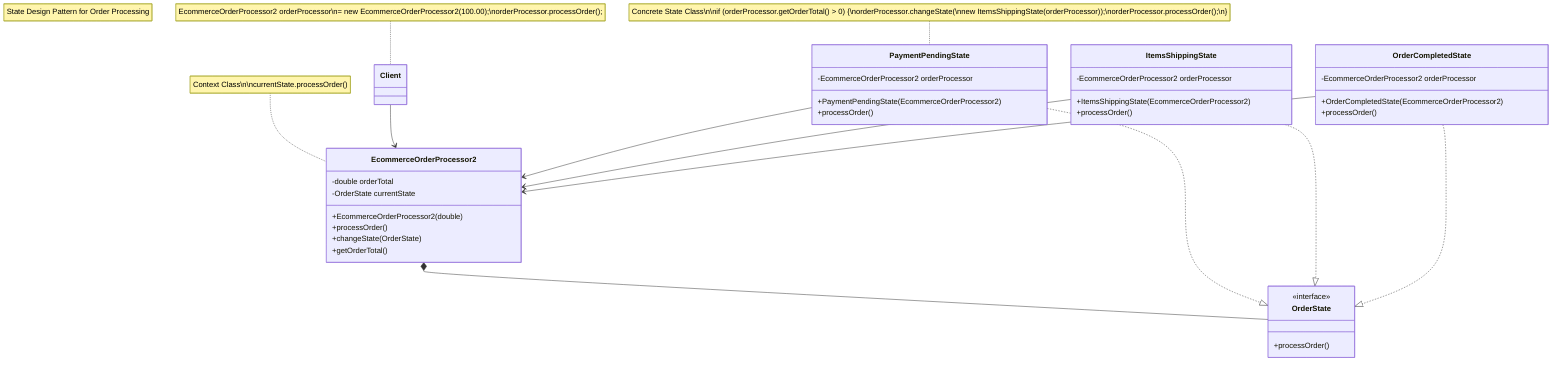classDiagram
    note "State Design Pattern for Order Processing"
    note for EcommerceOrderProcessor2 "Context Class\n\ncurrentState.processOrder()"
    note for PaymentPendingState "Concrete State Class\n\nif (orderProcessor.getOrderTotal() > 0) {\norderProcessor.changeState(\nnew ItemsShippingState(orderProcessor));\norderProcessor.processOrder();\n}"
    note for Client "EcommerceOrderProcessor2 orderProcessor\n= new EcommerceOrderProcessor2(100.00);\norderProcessor.processOrder();"
    class Client {

    }
    class EcommerceOrderProcessor2 {
        -double orderTotal
        -OrderState currentState
        +EcommerceOrderProcessor2(double)
        +processOrder()
        +changeState(OrderState)
        +getOrderTotal()
    }

    class OrderState {
        <<interface>>
        +processOrder()
    }

    class PaymentPendingState {
        -EcommerceOrderProcessor2 orderProcessor
        +PaymentPendingState(EcommerceOrderProcessor2)
        +processOrder()
    }

    class ItemsShippingState {
        -EcommerceOrderProcessor2 orderProcessor
        +ItemsShippingState(EcommerceOrderProcessor2)
        +processOrder()
    }

    class OrderCompletedState {
        -EcommerceOrderProcessor2 orderProcessor
        +OrderCompletedState(EcommerceOrderProcessor2)
        +processOrder()
    }

%% Single Responsibility, and Open/Closed principle applies.
%% Easy to add a state to this simply by creating a new Concrete OrderState
%% Each state only encapsulates its single responsibility in the transition.
    Client --> EcommerceOrderProcessor2
    EcommerceOrderProcessor2 *-- OrderState
    PaymentPendingState ..|> OrderState
    ItemsShippingState ..|> OrderState
    OrderCompletedState ..|> OrderState
    PaymentPendingState --> EcommerceOrderProcessor2
    ItemsShippingState --> EcommerceOrderProcessor2
    OrderCompletedState --> EcommerceOrderProcessor2